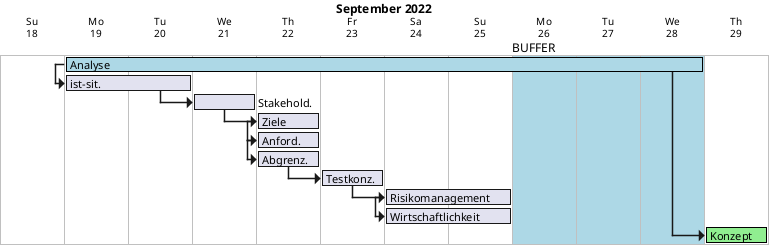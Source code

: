 @startgantt analisisPlanning

hide footbox
printscale daily zoom 4
project starts the 2022/09/18



[Analyse] lasts 10 days

'EVENTS:


[ist-sit.] lasts 2 days
[Stakehold.] lasts 1 days
[Ziele] lasts 1 days
[Anford.] lasts 1 days
[Abgrenz.] lasts 1 days
[Testkonz.] lasts 1 days
[Risikomanagement] lasts 2 days
[Wirtschaftlichkeit] lasts 2 days


'PLANNING
[Analyse] starts at 2022/09/19
[Konzept] starts at [Analyse]'s end
[ist-sit.] starts at [Analyse]'s start
[Stakehold.] starts at [ist-sit.]'s end
[Ziele] starts at [Stakehold.]'s end
[Anford.] starts at [Ziele]'s start
[Abgrenz.] starts at [Anford.]'s start
[Testkonz.] starts at [Abgrenz.]'s end
[Risikomanagement] starts at [Testkonz.]'s end
[Wirtschaftlichkeit] starts at [Risikomanagement]'s start




'COLORS
[Analyse] is colored in LightBlue/Black
[Konzept] is colored in LightGreen/Black
2022/09/26 to 2022/09/28 are named [BUFFER]
2022/09/26 to 2022/09/28 are colored in LightBlue

@endgantt
